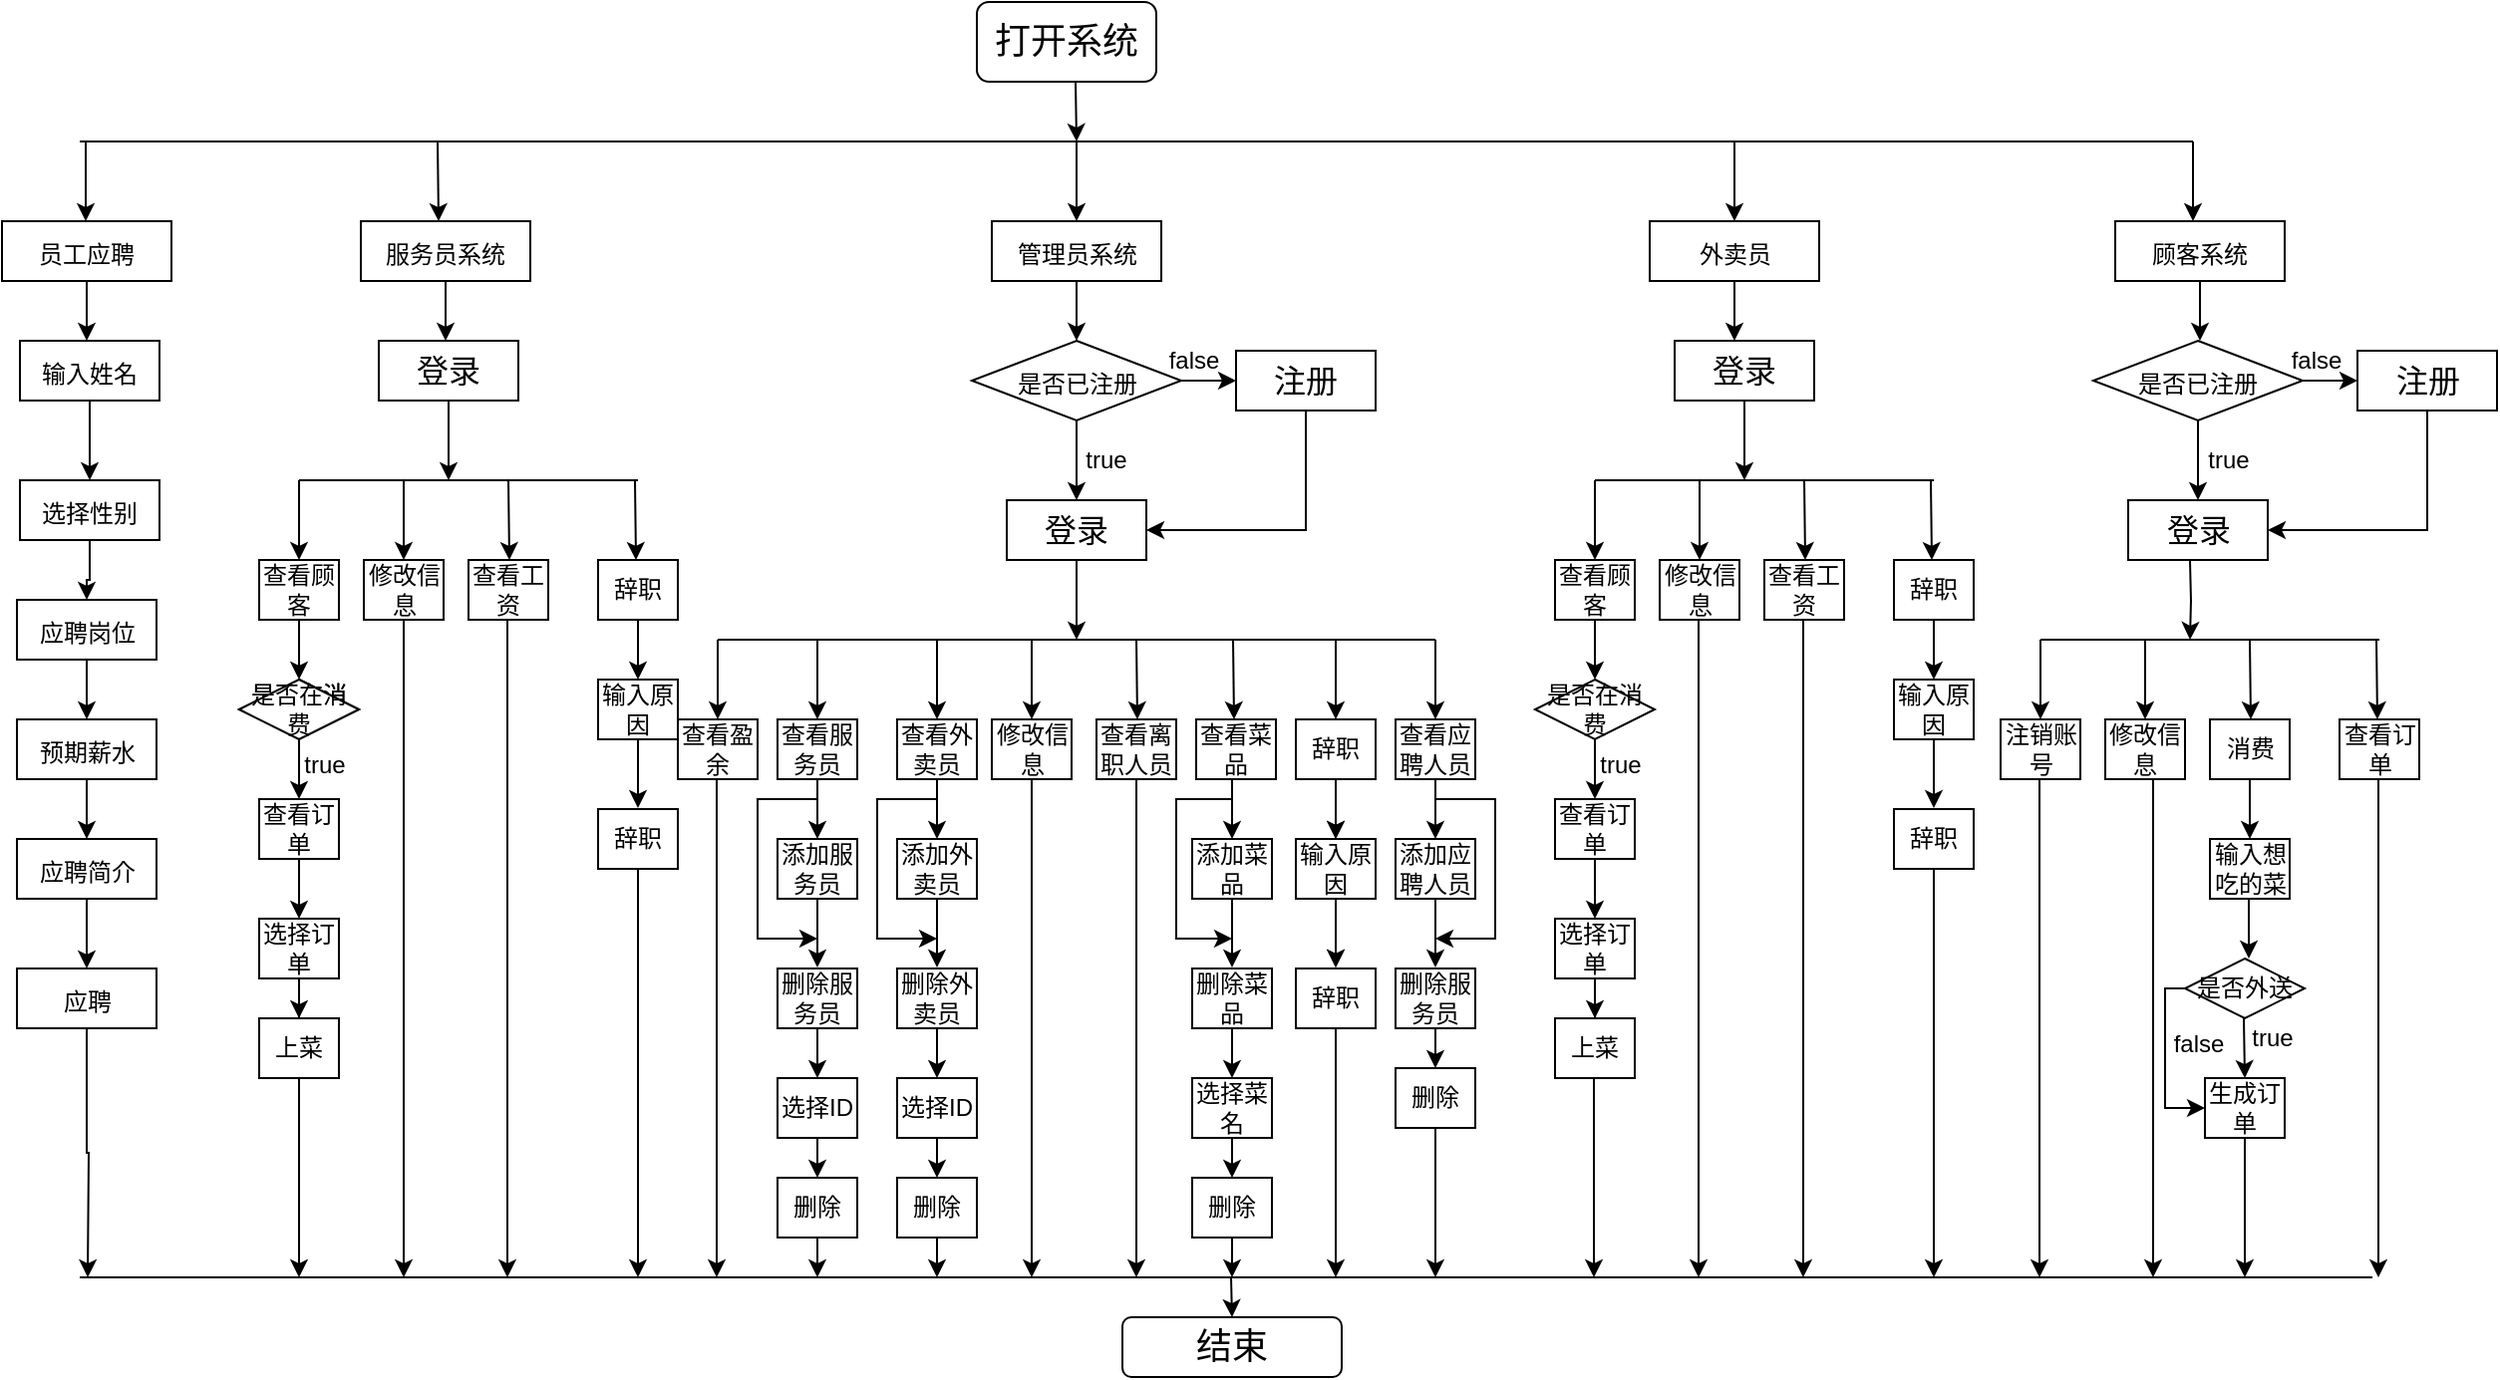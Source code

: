 <mxfile version="16.5.1" type="device"><diagram id="A-Lbf__ueFNdGzObaiPe" name="第 1 页"><mxGraphModel dx="1282" dy="649" grid="1" gridSize="10" guides="1" tooltips="1" connect="1" arrows="1" fold="1" page="1" pageScale="1" pageWidth="827" pageHeight="1169" math="0" shadow="0"><root><mxCell id="0"/><mxCell id="1" parent="0"/><mxCell id="r5AOaJcyLLtULPYeVr8f-23" value="" style="edgeStyle=orthogonalEdgeStyle;rounded=0;orthogonalLoop=1;jettySize=auto;html=1;fontSize=18;strokeColor=#000000;" edge="1" parent="1"><mxGeometry relative="1" as="geometry"><mxPoint x="619.5" y="40" as="sourcePoint"/><mxPoint x="620" y="90" as="targetPoint"/><Array as="points"><mxPoint x="620" y="60"/><mxPoint x="620" y="60"/></Array></mxGeometry></mxCell><mxCell id="r5AOaJcyLLtULPYeVr8f-24" value="打开系统" style="rounded=1;whiteSpace=wrap;html=1;fontSize=18;" vertex="1" parent="1"><mxGeometry x="570" y="20" width="90" height="40" as="geometry"/></mxCell><mxCell id="r5AOaJcyLLtULPYeVr8f-25" value="" style="endArrow=none;html=1;rounded=0;fontSize=18;strokeColor=#000000;" edge="1" parent="1"><mxGeometry width="50" height="50" relative="1" as="geometry"><mxPoint x="120" y="90" as="sourcePoint"/><mxPoint x="1180" y="90" as="targetPoint"/></mxGeometry></mxCell><mxCell id="r5AOaJcyLLtULPYeVr8f-26" value="" style="endArrow=classic;html=1;rounded=0;fontSize=18;strokeColor=#000000;" edge="1" parent="1"><mxGeometry width="50" height="50" relative="1" as="geometry"><mxPoint x="123" y="90" as="sourcePoint"/><mxPoint x="123" y="130" as="targetPoint"/></mxGeometry></mxCell><mxCell id="r5AOaJcyLLtULPYeVr8f-27" value="" style="endArrow=classic;html=1;rounded=0;fontSize=18;strokeColor=#000000;" edge="1" parent="1"><mxGeometry width="50" height="50" relative="1" as="geometry"><mxPoint x="299.5" y="90" as="sourcePoint"/><mxPoint x="300" y="130" as="targetPoint"/></mxGeometry></mxCell><mxCell id="r5AOaJcyLLtULPYeVr8f-28" value="" style="endArrow=classic;html=1;rounded=0;fontSize=18;strokeColor=#000000;" edge="1" parent="1"><mxGeometry width="50" height="50" relative="1" as="geometry"><mxPoint x="620" y="90" as="sourcePoint"/><mxPoint x="620" y="130" as="targetPoint"/></mxGeometry></mxCell><mxCell id="r5AOaJcyLLtULPYeVr8f-29" value="" style="endArrow=classic;html=1;rounded=0;fontSize=18;strokeColor=#000000;" edge="1" parent="1"><mxGeometry width="50" height="50" relative="1" as="geometry"><mxPoint x="950" y="90" as="sourcePoint"/><mxPoint x="950" y="130" as="targetPoint"/></mxGeometry></mxCell><mxCell id="r5AOaJcyLLtULPYeVr8f-30" value="" style="endArrow=classic;html=1;rounded=0;fontSize=18;strokeColor=#000000;" edge="1" parent="1"><mxGeometry width="50" height="50" relative="1" as="geometry"><mxPoint x="1180" y="90" as="sourcePoint"/><mxPoint x="1180" y="130" as="targetPoint"/><Array as="points"><mxPoint x="1180" y="100"/></Array></mxGeometry></mxCell><mxCell id="r5AOaJcyLLtULPYeVr8f-36" value="" style="edgeStyle=orthogonalEdgeStyle;rounded=0;orthogonalLoop=1;jettySize=auto;html=1;fontSize=12;strokeColor=#000000;" edge="1" parent="1" source="r5AOaJcyLLtULPYeVr8f-32" target="r5AOaJcyLLtULPYeVr8f-35"><mxGeometry relative="1" as="geometry"/></mxCell><mxCell id="r5AOaJcyLLtULPYeVr8f-42" value="" style="edgeStyle=orthogonalEdgeStyle;rounded=0;orthogonalLoop=1;jettySize=auto;html=1;fontSize=12;strokeColor=#000000;" edge="1" parent="1" source="r5AOaJcyLLtULPYeVr8f-32" target="r5AOaJcyLLtULPYeVr8f-41"><mxGeometry relative="1" as="geometry"/></mxCell><mxCell id="r5AOaJcyLLtULPYeVr8f-32" value="&lt;font style=&quot;font-size: 12px&quot;&gt;是否已注&lt;/font&gt;&lt;font style=&quot;font-size: 12px&quot;&gt;册&lt;/font&gt;" style="rhombus;whiteSpace=wrap;html=1;fontSize=18;" vertex="1" parent="1"><mxGeometry x="567.5" y="190" width="105" height="40" as="geometry"/></mxCell><mxCell id="r5AOaJcyLLtULPYeVr8f-34" value="" style="edgeStyle=orthogonalEdgeStyle;rounded=0;orthogonalLoop=1;jettySize=auto;html=1;fontSize=12;strokeColor=#000000;" edge="1" parent="1" source="r5AOaJcyLLtULPYeVr8f-33" target="r5AOaJcyLLtULPYeVr8f-32"><mxGeometry relative="1" as="geometry"/></mxCell><mxCell id="r5AOaJcyLLtULPYeVr8f-33" value="&lt;font style=&quot;font-size: 12px&quot;&gt;管理员系统&lt;/font&gt;" style="rounded=0;whiteSpace=wrap;html=1;fontSize=18;" vertex="1" parent="1"><mxGeometry x="577.5" y="130" width="85" height="30" as="geometry"/></mxCell><mxCell id="r5AOaJcyLLtULPYeVr8f-49" value="" style="edgeStyle=orthogonalEdgeStyle;rounded=0;orthogonalLoop=1;jettySize=auto;html=1;fontSize=12;strokeColor=#000000;" edge="1" parent="1" source="r5AOaJcyLLtULPYeVr8f-35"><mxGeometry relative="1" as="geometry"><mxPoint x="620" y="340" as="targetPoint"/></mxGeometry></mxCell><mxCell id="r5AOaJcyLLtULPYeVr8f-35" value="&lt;font size=&quot;3&quot;&gt;登录&lt;/font&gt;" style="whiteSpace=wrap;html=1;fontSize=18;" vertex="1" parent="1"><mxGeometry x="585" y="270" width="70" height="30" as="geometry"/></mxCell><mxCell id="r5AOaJcyLLtULPYeVr8f-39" value="true" style="text;html=1;strokeColor=none;fillColor=none;align=center;verticalAlign=middle;whiteSpace=wrap;rounded=0;fontSize=12;" vertex="1" parent="1"><mxGeometry x="615" y="240" width="40" height="20" as="geometry"/></mxCell><mxCell id="r5AOaJcyLLtULPYeVr8f-46" value="" style="edgeStyle=orthogonalEdgeStyle;rounded=0;orthogonalLoop=1;jettySize=auto;html=1;fontSize=12;strokeColor=#000000;entryX=1;entryY=0.5;entryDx=0;entryDy=0;" edge="1" parent="1" source="r5AOaJcyLLtULPYeVr8f-41" target="r5AOaJcyLLtULPYeVr8f-35"><mxGeometry relative="1" as="geometry"><mxPoint x="735" y="305" as="targetPoint"/><Array as="points"><mxPoint x="735" y="285"/></Array></mxGeometry></mxCell><mxCell id="r5AOaJcyLLtULPYeVr8f-41" value="&lt;font size=&quot;3&quot;&gt;注册&lt;/font&gt;" style="whiteSpace=wrap;html=1;fontSize=18;" vertex="1" parent="1"><mxGeometry x="700" y="195" width="70" height="30" as="geometry"/></mxCell><mxCell id="r5AOaJcyLLtULPYeVr8f-47" value="false" style="text;html=1;strokeColor=none;fillColor=none;align=center;verticalAlign=middle;whiteSpace=wrap;rounded=0;fontSize=12;" vertex="1" parent="1"><mxGeometry x="658" y="190" width="42" height="20" as="geometry"/></mxCell><mxCell id="r5AOaJcyLLtULPYeVr8f-50" value="" style="endArrow=none;html=1;rounded=0;fontSize=12;strokeColor=#000000;" edge="1" parent="1"><mxGeometry width="50" height="50" relative="1" as="geometry"><mxPoint x="440" y="340" as="sourcePoint"/><mxPoint x="800" y="340" as="targetPoint"/></mxGeometry></mxCell><mxCell id="r5AOaJcyLLtULPYeVr8f-51" value="" style="endArrow=classic;html=1;rounded=0;fontSize=12;strokeColor=#000000;" edge="1" parent="1"><mxGeometry width="50" height="50" relative="1" as="geometry"><mxPoint x="440" y="340" as="sourcePoint"/><mxPoint x="440" y="380" as="targetPoint"/></mxGeometry></mxCell><mxCell id="r5AOaJcyLLtULPYeVr8f-52" value="" style="endArrow=classic;html=1;rounded=0;fontSize=12;strokeColor=#000000;" edge="1" parent="1"><mxGeometry width="50" height="50" relative="1" as="geometry"><mxPoint x="490" y="340" as="sourcePoint"/><mxPoint x="490" y="380" as="targetPoint"/></mxGeometry></mxCell><mxCell id="r5AOaJcyLLtULPYeVr8f-53" value="" style="endArrow=classic;html=1;rounded=0;fontSize=12;strokeColor=#000000;" edge="1" parent="1"><mxGeometry width="50" height="50" relative="1" as="geometry"><mxPoint x="550" y="340" as="sourcePoint"/><mxPoint x="550" y="380" as="targetPoint"/></mxGeometry></mxCell><mxCell id="r5AOaJcyLLtULPYeVr8f-54" value="" style="endArrow=classic;html=1;rounded=0;fontSize=12;strokeColor=#000000;" edge="1" parent="1"><mxGeometry width="50" height="50" relative="1" as="geometry"><mxPoint x="597.5" y="340" as="sourcePoint"/><mxPoint x="597.5" y="380" as="targetPoint"/></mxGeometry></mxCell><mxCell id="r5AOaJcyLLtULPYeVr8f-55" value="" style="endArrow=classic;html=1;rounded=0;fontSize=12;strokeColor=#000000;" edge="1" parent="1"><mxGeometry width="50" height="50" relative="1" as="geometry"><mxPoint x="650" y="340" as="sourcePoint"/><mxPoint x="650.5" y="380" as="targetPoint"/></mxGeometry></mxCell><mxCell id="r5AOaJcyLLtULPYeVr8f-56" value="" style="endArrow=classic;html=1;rounded=0;fontSize=12;strokeColor=#000000;" edge="1" parent="1"><mxGeometry width="50" height="50" relative="1" as="geometry"><mxPoint x="698.5" y="340" as="sourcePoint"/><mxPoint x="699" y="380" as="targetPoint"/></mxGeometry></mxCell><mxCell id="r5AOaJcyLLtULPYeVr8f-57" value="" style="endArrow=classic;html=1;rounded=0;fontSize=12;strokeColor=#000000;" edge="1" parent="1"><mxGeometry width="50" height="50" relative="1" as="geometry"><mxPoint x="800" y="340" as="sourcePoint"/><mxPoint x="800" y="380" as="targetPoint"/></mxGeometry></mxCell><mxCell id="r5AOaJcyLLtULPYeVr8f-60" value="" style="endArrow=classic;html=1;rounded=0;fontSize=12;strokeColor=#000000;" edge="1" parent="1"><mxGeometry width="50" height="50" relative="1" as="geometry"><mxPoint x="750" y="340" as="sourcePoint"/><mxPoint x="750" y="380" as="targetPoint"/></mxGeometry></mxCell><mxCell id="r5AOaJcyLLtULPYeVr8f-70" value="" style="edgeStyle=orthogonalEdgeStyle;rounded=0;orthogonalLoop=1;jettySize=auto;html=1;fontSize=12;strokeColor=#000000;" edge="1" parent="1"><mxGeometry relative="1" as="geometry"><mxPoint x="490" y="410" as="sourcePoint"/><mxPoint x="490" y="440" as="targetPoint"/></mxGeometry></mxCell><mxCell id="r5AOaJcyLLtULPYeVr8f-67" value="查看应聘人员" style="rounded=1;whiteSpace=wrap;html=1;fontSize=12;arcSize=0;" vertex="1" parent="1"><mxGeometry x="780" y="380" width="40" height="30" as="geometry"/></mxCell><mxCell id="r5AOaJcyLLtULPYeVr8f-73" value="" style="edgeStyle=orthogonalEdgeStyle;rounded=0;orthogonalLoop=1;jettySize=auto;html=1;fontSize=12;strokeColor=#000000;" edge="1" parent="1"><mxGeometry relative="1" as="geometry"><mxPoint x="490" y="470" as="sourcePoint"/><mxPoint x="490" y="504.5" as="targetPoint"/></mxGeometry></mxCell><mxCell id="r5AOaJcyLLtULPYeVr8f-75" value="" style="edgeStyle=orthogonalEdgeStyle;rounded=0;orthogonalLoop=1;jettySize=auto;html=1;fontSize=12;strokeColor=#000000;" edge="1" parent="1"><mxGeometry relative="1" as="geometry"><mxPoint x="490" y="420" as="sourcePoint"/><mxPoint x="490" y="490" as="targetPoint"/><Array as="points"><mxPoint x="460" y="420"/><mxPoint x="460" y="490"/></Array></mxGeometry></mxCell><mxCell id="r5AOaJcyLLtULPYeVr8f-77" value="" style="edgeStyle=orthogonalEdgeStyle;rounded=0;orthogonalLoop=1;jettySize=auto;html=1;fontSize=12;strokeColor=#000000;" edge="1" parent="1"><mxGeometry relative="1" as="geometry"><mxPoint x="490" y="534.5" as="sourcePoint"/><mxPoint x="490" y="560" as="targetPoint"/></mxGeometry></mxCell><mxCell id="r5AOaJcyLLtULPYeVr8f-79" value="" style="edgeStyle=orthogonalEdgeStyle;rounded=0;orthogonalLoop=1;jettySize=auto;html=1;fontSize=12;strokeColor=#000000;" edge="1" parent="1"><mxGeometry relative="1" as="geometry"><mxPoint x="490" y="590" as="sourcePoint"/><mxPoint x="490" y="610" as="targetPoint"/></mxGeometry></mxCell><mxCell id="r5AOaJcyLLtULPYeVr8f-81" value="辞职" style="rounded=1;whiteSpace=wrap;html=1;fontSize=12;arcSize=0;" vertex="1" parent="1"><mxGeometry x="730" y="380" width="40" height="30" as="geometry"/></mxCell><mxCell id="r5AOaJcyLLtULPYeVr8f-82" value="查看菜品" style="rounded=1;whiteSpace=wrap;html=1;fontSize=12;arcSize=0;" vertex="1" parent="1"><mxGeometry x="680" y="380" width="40" height="30" as="geometry"/></mxCell><mxCell id="r5AOaJcyLLtULPYeVr8f-83" value="查看离职人员" style="rounded=1;whiteSpace=wrap;html=1;fontSize=12;arcSize=0;" vertex="1" parent="1"><mxGeometry x="630" y="380" width="40" height="30" as="geometry"/></mxCell><mxCell id="r5AOaJcyLLtULPYeVr8f-373" value="" style="edgeStyle=orthogonalEdgeStyle;rounded=0;orthogonalLoop=1;jettySize=auto;html=1;fontSize=12;strokeColor=#000000;" edge="1" parent="1" source="r5AOaJcyLLtULPYeVr8f-84"><mxGeometry relative="1" as="geometry"><mxPoint x="597.5" y="660" as="targetPoint"/></mxGeometry></mxCell><mxCell id="r5AOaJcyLLtULPYeVr8f-84" value="修改信息" style="rounded=1;whiteSpace=wrap;html=1;fontSize=12;arcSize=0;" vertex="1" parent="1"><mxGeometry x="577.5" y="380" width="40" height="30" as="geometry"/></mxCell><mxCell id="r5AOaJcyLLtULPYeVr8f-85" value="查看外卖员" style="rounded=1;whiteSpace=wrap;html=1;fontSize=12;arcSize=0;" vertex="1" parent="1"><mxGeometry x="530" y="380" width="40" height="30" as="geometry"/></mxCell><mxCell id="r5AOaJcyLLtULPYeVr8f-86" value="查看服务员" style="rounded=1;whiteSpace=wrap;html=1;fontSize=12;arcSize=0;" vertex="1" parent="1"><mxGeometry x="470" y="380" width="40" height="30" as="geometry"/></mxCell><mxCell id="r5AOaJcyLLtULPYeVr8f-87" value="查看盈余" style="rounded=1;whiteSpace=wrap;html=1;fontSize=12;arcSize=0;" vertex="1" parent="1"><mxGeometry x="420" y="380" width="40" height="30" as="geometry"/></mxCell><mxCell id="r5AOaJcyLLtULPYeVr8f-88" value="添加服务员" style="rounded=1;whiteSpace=wrap;html=1;fontSize=12;arcSize=0;" vertex="1" parent="1"><mxGeometry x="470" y="440" width="40" height="30" as="geometry"/></mxCell><mxCell id="r5AOaJcyLLtULPYeVr8f-89" value="删除服务员" style="rounded=1;whiteSpace=wrap;html=1;fontSize=12;arcSize=0;" vertex="1" parent="1"><mxGeometry x="470" y="505" width="40" height="30" as="geometry"/></mxCell><mxCell id="r5AOaJcyLLtULPYeVr8f-90" value="选择ID" style="rounded=1;whiteSpace=wrap;html=1;fontSize=12;arcSize=0;" vertex="1" parent="1"><mxGeometry x="470" y="560" width="40" height="30" as="geometry"/></mxCell><mxCell id="r5AOaJcyLLtULPYeVr8f-366" value="" style="edgeStyle=orthogonalEdgeStyle;rounded=0;orthogonalLoop=1;jettySize=auto;html=1;fontSize=12;strokeColor=#000000;" edge="1" parent="1" source="r5AOaJcyLLtULPYeVr8f-91"><mxGeometry relative="1" as="geometry"><mxPoint x="490" y="660" as="targetPoint"/></mxGeometry></mxCell><mxCell id="r5AOaJcyLLtULPYeVr8f-91" value="删除" style="rounded=1;whiteSpace=wrap;html=1;fontSize=12;arcSize=0;" vertex="1" parent="1"><mxGeometry x="470" y="610" width="40" height="30" as="geometry"/></mxCell><mxCell id="r5AOaJcyLLtULPYeVr8f-101" value="" style="edgeStyle=orthogonalEdgeStyle;rounded=0;orthogonalLoop=1;jettySize=auto;html=1;fontSize=12;strokeColor=#000000;" edge="1" parent="1" source="r5AOaJcyLLtULPYeVr8f-85"><mxGeometry relative="1" as="geometry"><mxPoint x="550" y="410" as="sourcePoint"/><mxPoint x="550" y="440" as="targetPoint"/></mxGeometry></mxCell><mxCell id="r5AOaJcyLLtULPYeVr8f-102" value="" style="edgeStyle=orthogonalEdgeStyle;rounded=0;orthogonalLoop=1;jettySize=auto;html=1;fontSize=12;strokeColor=#000000;" edge="1" parent="1"><mxGeometry relative="1" as="geometry"><mxPoint x="550" y="470" as="sourcePoint"/><mxPoint x="550" y="504.5" as="targetPoint"/></mxGeometry></mxCell><mxCell id="r5AOaJcyLLtULPYeVr8f-103" value="" style="edgeStyle=orthogonalEdgeStyle;rounded=0;orthogonalLoop=1;jettySize=auto;html=1;fontSize=12;strokeColor=#000000;" edge="1" parent="1"><mxGeometry relative="1" as="geometry"><mxPoint x="550" y="420" as="sourcePoint"/><mxPoint x="550" y="490" as="targetPoint"/><Array as="points"><mxPoint x="520" y="420"/><mxPoint x="520" y="490"/></Array></mxGeometry></mxCell><mxCell id="r5AOaJcyLLtULPYeVr8f-104" value="" style="edgeStyle=orthogonalEdgeStyle;rounded=0;orthogonalLoop=1;jettySize=auto;html=1;fontSize=12;strokeColor=#000000;" edge="1" parent="1"><mxGeometry relative="1" as="geometry"><mxPoint x="550" y="534.5" as="sourcePoint"/><mxPoint x="550" y="560" as="targetPoint"/></mxGeometry></mxCell><mxCell id="r5AOaJcyLLtULPYeVr8f-105" value="" style="edgeStyle=orthogonalEdgeStyle;rounded=0;orthogonalLoop=1;jettySize=auto;html=1;fontSize=12;strokeColor=#000000;" edge="1" parent="1"><mxGeometry relative="1" as="geometry"><mxPoint x="550" y="590" as="sourcePoint"/><mxPoint x="550" y="610" as="targetPoint"/></mxGeometry></mxCell><mxCell id="r5AOaJcyLLtULPYeVr8f-106" value="添加外卖员" style="rounded=1;whiteSpace=wrap;html=1;fontSize=12;arcSize=0;" vertex="1" parent="1"><mxGeometry x="530" y="440" width="40" height="30" as="geometry"/></mxCell><mxCell id="r5AOaJcyLLtULPYeVr8f-107" value="删除外卖员" style="rounded=1;whiteSpace=wrap;html=1;fontSize=12;arcSize=0;" vertex="1" parent="1"><mxGeometry x="530" y="505" width="40" height="30" as="geometry"/></mxCell><mxCell id="r5AOaJcyLLtULPYeVr8f-108" value="选择ID" style="rounded=1;whiteSpace=wrap;html=1;fontSize=12;arcSize=0;" vertex="1" parent="1"><mxGeometry x="530" y="560" width="40" height="30" as="geometry"/></mxCell><mxCell id="r5AOaJcyLLtULPYeVr8f-368" value="" style="edgeStyle=orthogonalEdgeStyle;rounded=0;orthogonalLoop=1;jettySize=auto;html=1;fontSize=12;strokeColor=#000000;" edge="1" parent="1" source="r5AOaJcyLLtULPYeVr8f-109"><mxGeometry relative="1" as="geometry"><mxPoint x="550" y="660" as="targetPoint"/></mxGeometry></mxCell><mxCell id="r5AOaJcyLLtULPYeVr8f-109" value="删除" style="rounded=1;whiteSpace=wrap;html=1;fontSize=12;arcSize=0;" vertex="1" parent="1"><mxGeometry x="530" y="610" width="40" height="30" as="geometry"/></mxCell><mxCell id="r5AOaJcyLLtULPYeVr8f-110" value="" style="edgeStyle=orthogonalEdgeStyle;rounded=0;orthogonalLoop=1;jettySize=auto;html=1;fontSize=12;strokeColor=#000000;" edge="1" parent="1"><mxGeometry relative="1" as="geometry"><mxPoint x="698" y="410" as="sourcePoint"/><mxPoint x="698" y="440" as="targetPoint"/></mxGeometry></mxCell><mxCell id="r5AOaJcyLLtULPYeVr8f-111" value="" style="edgeStyle=orthogonalEdgeStyle;rounded=0;orthogonalLoop=1;jettySize=auto;html=1;fontSize=12;strokeColor=#000000;" edge="1" parent="1"><mxGeometry relative="1" as="geometry"><mxPoint x="698" y="470" as="sourcePoint"/><mxPoint x="698" y="504.5" as="targetPoint"/></mxGeometry></mxCell><mxCell id="r5AOaJcyLLtULPYeVr8f-112" value="" style="edgeStyle=orthogonalEdgeStyle;rounded=0;orthogonalLoop=1;jettySize=auto;html=1;fontSize=12;strokeColor=#000000;" edge="1" parent="1"><mxGeometry relative="1" as="geometry"><mxPoint x="698" y="420" as="sourcePoint"/><mxPoint x="698" y="490" as="targetPoint"/><Array as="points"><mxPoint x="670" y="420"/><mxPoint x="670" y="490"/></Array></mxGeometry></mxCell><mxCell id="r5AOaJcyLLtULPYeVr8f-113" value="" style="edgeStyle=orthogonalEdgeStyle;rounded=0;orthogonalLoop=1;jettySize=auto;html=1;fontSize=12;strokeColor=#000000;" edge="1" parent="1"><mxGeometry relative="1" as="geometry"><mxPoint x="698" y="534.5" as="sourcePoint"/><mxPoint x="698" y="560" as="targetPoint"/></mxGeometry></mxCell><mxCell id="r5AOaJcyLLtULPYeVr8f-114" value="" style="edgeStyle=orthogonalEdgeStyle;rounded=0;orthogonalLoop=1;jettySize=auto;html=1;fontSize=12;strokeColor=#000000;" edge="1" parent="1"><mxGeometry relative="1" as="geometry"><mxPoint x="698" y="590" as="sourcePoint"/><mxPoint x="698" y="610" as="targetPoint"/></mxGeometry></mxCell><mxCell id="r5AOaJcyLLtULPYeVr8f-115" value="添加菜品" style="rounded=1;whiteSpace=wrap;html=1;fontSize=12;arcSize=0;" vertex="1" parent="1"><mxGeometry x="678" y="440" width="40" height="30" as="geometry"/></mxCell><mxCell id="r5AOaJcyLLtULPYeVr8f-116" value="删除菜品" style="rounded=1;whiteSpace=wrap;html=1;fontSize=12;arcSize=0;" vertex="1" parent="1"><mxGeometry x="678" y="505" width="40" height="30" as="geometry"/></mxCell><mxCell id="r5AOaJcyLLtULPYeVr8f-117" value="选择菜名" style="rounded=1;whiteSpace=wrap;html=1;fontSize=12;arcSize=0;" vertex="1" parent="1"><mxGeometry x="678" y="560" width="40" height="30" as="geometry"/></mxCell><mxCell id="r5AOaJcyLLtULPYeVr8f-370" value="" style="edgeStyle=orthogonalEdgeStyle;rounded=0;orthogonalLoop=1;jettySize=auto;html=1;fontSize=12;strokeColor=#000000;" edge="1" parent="1" source="r5AOaJcyLLtULPYeVr8f-118"><mxGeometry relative="1" as="geometry"><mxPoint x="698" y="660" as="targetPoint"/></mxGeometry></mxCell><mxCell id="r5AOaJcyLLtULPYeVr8f-118" value="删除" style="rounded=1;whiteSpace=wrap;html=1;fontSize=12;arcSize=0;" vertex="1" parent="1"><mxGeometry x="678" y="610" width="40" height="30" as="geometry"/></mxCell><mxCell id="r5AOaJcyLLtULPYeVr8f-119" value="" style="edgeStyle=orthogonalEdgeStyle;rounded=0;orthogonalLoop=1;jettySize=auto;html=1;fontSize=12;strokeColor=#000000;" edge="1" parent="1"><mxGeometry relative="1" as="geometry"><mxPoint x="800" y="410" as="sourcePoint"/><mxPoint x="800" y="440" as="targetPoint"/></mxGeometry></mxCell><mxCell id="r5AOaJcyLLtULPYeVr8f-120" value="" style="edgeStyle=orthogonalEdgeStyle;rounded=0;orthogonalLoop=1;jettySize=auto;html=1;fontSize=12;strokeColor=#000000;" edge="1" parent="1"><mxGeometry relative="1" as="geometry"><mxPoint x="800" y="470" as="sourcePoint"/><mxPoint x="800" y="504.5" as="targetPoint"/></mxGeometry></mxCell><mxCell id="r5AOaJcyLLtULPYeVr8f-121" value="" style="edgeStyle=orthogonalEdgeStyle;rounded=0;orthogonalLoop=1;jettySize=auto;html=1;fontSize=12;strokeColor=#000000;" edge="1" parent="1"><mxGeometry relative="1" as="geometry"><mxPoint x="800" y="420" as="sourcePoint"/><mxPoint x="800" y="490" as="targetPoint"/><Array as="points"><mxPoint x="830" y="420"/><mxPoint x="830" y="490"/></Array></mxGeometry></mxCell><mxCell id="r5AOaJcyLLtULPYeVr8f-123" value="" style="edgeStyle=orthogonalEdgeStyle;rounded=0;orthogonalLoop=1;jettySize=auto;html=1;fontSize=12;strokeColor=#000000;" edge="1" parent="1"><mxGeometry relative="1" as="geometry"><mxPoint x="800" y="535" as="sourcePoint"/><mxPoint x="800" y="555" as="targetPoint"/></mxGeometry></mxCell><mxCell id="r5AOaJcyLLtULPYeVr8f-124" value="添加应聘人员" style="rounded=1;whiteSpace=wrap;html=1;fontSize=12;arcSize=0;" vertex="1" parent="1"><mxGeometry x="780" y="440" width="40" height="30" as="geometry"/></mxCell><mxCell id="r5AOaJcyLLtULPYeVr8f-125" value="删除服务员" style="rounded=1;whiteSpace=wrap;html=1;fontSize=12;arcSize=0;" vertex="1" parent="1"><mxGeometry x="780" y="505" width="40" height="30" as="geometry"/></mxCell><mxCell id="r5AOaJcyLLtULPYeVr8f-384" value="" style="edgeStyle=orthogonalEdgeStyle;rounded=0;orthogonalLoop=1;jettySize=auto;html=1;fontSize=12;strokeColor=#000000;" edge="1" parent="1" source="r5AOaJcyLLtULPYeVr8f-127"><mxGeometry relative="1" as="geometry"><mxPoint x="800" y="660" as="targetPoint"/></mxGeometry></mxCell><mxCell id="r5AOaJcyLLtULPYeVr8f-127" value="删除" style="rounded=1;whiteSpace=wrap;html=1;fontSize=12;arcSize=0;" vertex="1" parent="1"><mxGeometry x="780" y="555" width="40" height="30" as="geometry"/></mxCell><mxCell id="r5AOaJcyLLtULPYeVr8f-138" value="" style="edgeStyle=orthogonalEdgeStyle;rounded=0;orthogonalLoop=1;jettySize=auto;html=1;fontSize=12;strokeColor=#000000;" edge="1" parent="1"><mxGeometry relative="1" as="geometry"><mxPoint x="750" y="410" as="sourcePoint"/><mxPoint x="750" y="440" as="targetPoint"/></mxGeometry></mxCell><mxCell id="r5AOaJcyLLtULPYeVr8f-139" value="" style="edgeStyle=orthogonalEdgeStyle;rounded=0;orthogonalLoop=1;jettySize=auto;html=1;fontSize=12;strokeColor=#000000;" edge="1" parent="1"><mxGeometry relative="1" as="geometry"><mxPoint x="750" y="470" as="sourcePoint"/><mxPoint x="750" y="504.5" as="targetPoint"/></mxGeometry></mxCell><mxCell id="r5AOaJcyLLtULPYeVr8f-142" value="输入原因" style="rounded=1;whiteSpace=wrap;html=1;fontSize=12;arcSize=0;" vertex="1" parent="1"><mxGeometry x="730" y="440" width="40" height="30" as="geometry"/></mxCell><mxCell id="r5AOaJcyLLtULPYeVr8f-144" value="辞职" style="rounded=1;whiteSpace=wrap;html=1;fontSize=12;arcSize=0;" vertex="1" parent="1"><mxGeometry x="730" y="505" width="40" height="30" as="geometry"/></mxCell><mxCell id="r5AOaJcyLLtULPYeVr8f-148" value="" style="edgeStyle=orthogonalEdgeStyle;rounded=0;orthogonalLoop=1;jettySize=auto;html=1;fontSize=12;strokeColor=#000000;" edge="1" parent="1" source="r5AOaJcyLLtULPYeVr8f-149"><mxGeometry relative="1" as="geometry"><mxPoint x="303.5" y="190" as="targetPoint"/></mxGeometry></mxCell><mxCell id="r5AOaJcyLLtULPYeVr8f-149" value="&lt;font style=&quot;font-size: 12px&quot;&gt;服务员系统&lt;/font&gt;" style="rounded=0;whiteSpace=wrap;html=1;fontSize=18;" vertex="1" parent="1"><mxGeometry x="261" y="130" width="85" height="30" as="geometry"/></mxCell><mxCell id="r5AOaJcyLLtULPYeVr8f-150" value="" style="edgeStyle=orthogonalEdgeStyle;rounded=0;orthogonalLoop=1;jettySize=auto;html=1;fontSize=12;strokeColor=#000000;" edge="1" parent="1" source="r5AOaJcyLLtULPYeVr8f-151"><mxGeometry relative="1" as="geometry"><mxPoint x="305" y="260" as="targetPoint"/></mxGeometry></mxCell><mxCell id="r5AOaJcyLLtULPYeVr8f-151" value="&lt;font size=&quot;3&quot;&gt;登录&lt;/font&gt;" style="whiteSpace=wrap;html=1;fontSize=18;" vertex="1" parent="1"><mxGeometry x="270" y="190" width="70" height="30" as="geometry"/></mxCell><mxCell id="r5AOaJcyLLtULPYeVr8f-156" value="" style="endArrow=none;html=1;rounded=0;fontSize=12;strokeColor=#000000;" edge="1" parent="1"><mxGeometry width="50" height="50" relative="1" as="geometry"><mxPoint x="230" y="260" as="sourcePoint"/><mxPoint x="400" y="260" as="targetPoint"/></mxGeometry></mxCell><mxCell id="r5AOaJcyLLtULPYeVr8f-159" value="" style="endArrow=classic;html=1;rounded=0;fontSize=12;strokeColor=#000000;" edge="1" parent="1"><mxGeometry width="50" height="50" relative="1" as="geometry"><mxPoint x="230" y="260" as="sourcePoint"/><mxPoint x="230" y="300" as="targetPoint"/></mxGeometry></mxCell><mxCell id="r5AOaJcyLLtULPYeVr8f-160" value="" style="endArrow=classic;html=1;rounded=0;fontSize=12;strokeColor=#000000;" edge="1" parent="1"><mxGeometry width="50" height="50" relative="1" as="geometry"><mxPoint x="282.5" y="260" as="sourcePoint"/><mxPoint x="282.5" y="300" as="targetPoint"/></mxGeometry></mxCell><mxCell id="r5AOaJcyLLtULPYeVr8f-161" value="" style="endArrow=classic;html=1;rounded=0;fontSize=12;strokeColor=#000000;" edge="1" parent="1"><mxGeometry width="50" height="50" relative="1" as="geometry"><mxPoint x="335" y="260" as="sourcePoint"/><mxPoint x="335.5" y="300" as="targetPoint"/></mxGeometry></mxCell><mxCell id="r5AOaJcyLLtULPYeVr8f-162" value="" style="endArrow=classic;html=1;rounded=0;fontSize=12;strokeColor=#000000;" edge="1" parent="1"><mxGeometry width="50" height="50" relative="1" as="geometry"><mxPoint x="398.5" y="260" as="sourcePoint"/><mxPoint x="399" y="300" as="targetPoint"/></mxGeometry></mxCell><mxCell id="r5AOaJcyLLtULPYeVr8f-173" value="查看工资" style="rounded=1;whiteSpace=wrap;html=1;fontSize=12;arcSize=0;" vertex="1" parent="1"><mxGeometry x="315" y="300" width="40" height="30" as="geometry"/></mxCell><mxCell id="r5AOaJcyLLtULPYeVr8f-358" value="" style="edgeStyle=orthogonalEdgeStyle;rounded=0;orthogonalLoop=1;jettySize=auto;html=1;fontSize=12;strokeColor=#000000;" edge="1" parent="1" source="r5AOaJcyLLtULPYeVr8f-174"><mxGeometry relative="1" as="geometry"><mxPoint x="282.5" y="660" as="targetPoint"/></mxGeometry></mxCell><mxCell id="r5AOaJcyLLtULPYeVr8f-174" value="修改信息" style="rounded=1;whiteSpace=wrap;html=1;fontSize=12;arcSize=0;" vertex="1" parent="1"><mxGeometry x="262.5" y="300" width="40" height="30" as="geometry"/></mxCell><mxCell id="r5AOaJcyLLtULPYeVr8f-175" value="查看顾客" style="rounded=1;whiteSpace=wrap;html=1;fontSize=12;arcSize=0;" vertex="1" parent="1"><mxGeometry x="210" y="300" width="40" height="30" as="geometry"/></mxCell><mxCell id="r5AOaJcyLLtULPYeVr8f-182" value="" style="edgeStyle=orthogonalEdgeStyle;rounded=0;orthogonalLoop=1;jettySize=auto;html=1;fontSize=12;strokeColor=#000000;" edge="1" parent="1" source="r5AOaJcyLLtULPYeVr8f-175"><mxGeometry relative="1" as="geometry"><mxPoint x="230" y="330" as="sourcePoint"/><mxPoint x="230" y="360" as="targetPoint"/></mxGeometry></mxCell><mxCell id="r5AOaJcyLLtULPYeVr8f-213" value="" style="edgeStyle=orthogonalEdgeStyle;rounded=0;orthogonalLoop=1;jettySize=auto;html=1;fontSize=12;strokeColor=#000000;" edge="1" parent="1" source="r5AOaJcyLLtULPYeVr8f-211"><mxGeometry relative="1" as="geometry"><mxPoint x="230" y="420" as="targetPoint"/></mxGeometry></mxCell><mxCell id="r5AOaJcyLLtULPYeVr8f-211" value="是否在消费" style="rhombus;whiteSpace=wrap;html=1;fontSize=12;" vertex="1" parent="1"><mxGeometry x="200" y="360" width="60" height="30" as="geometry"/></mxCell><mxCell id="r5AOaJcyLLtULPYeVr8f-214" value="true" style="text;html=1;strokeColor=none;fillColor=none;align=center;verticalAlign=middle;whiteSpace=wrap;rounded=0;fontSize=12;" vertex="1" parent="1"><mxGeometry x="222.5" y="395" width="40" height="15" as="geometry"/></mxCell><mxCell id="r5AOaJcyLLtULPYeVr8f-217" value="" style="edgeStyle=orthogonalEdgeStyle;rounded=0;orthogonalLoop=1;jettySize=auto;html=1;fontSize=12;strokeColor=#000000;" edge="1" parent="1" source="r5AOaJcyLLtULPYeVr8f-215" target="r5AOaJcyLLtULPYeVr8f-216"><mxGeometry relative="1" as="geometry"/></mxCell><mxCell id="r5AOaJcyLLtULPYeVr8f-215" value="查看订单" style="rounded=1;whiteSpace=wrap;html=1;fontSize=12;arcSize=0;" vertex="1" parent="1"><mxGeometry x="210" y="420" width="40" height="30" as="geometry"/></mxCell><mxCell id="r5AOaJcyLLtULPYeVr8f-219" value="" style="edgeStyle=orthogonalEdgeStyle;rounded=0;orthogonalLoop=1;jettySize=auto;html=1;fontSize=12;strokeColor=#000000;" edge="1" parent="1" source="r5AOaJcyLLtULPYeVr8f-216" target="r5AOaJcyLLtULPYeVr8f-218"><mxGeometry relative="1" as="geometry"/></mxCell><mxCell id="r5AOaJcyLLtULPYeVr8f-216" value="选择订单" style="rounded=1;whiteSpace=wrap;html=1;fontSize=12;arcSize=0;" vertex="1" parent="1"><mxGeometry x="210" y="480" width="40" height="30" as="geometry"/></mxCell><mxCell id="r5AOaJcyLLtULPYeVr8f-352" value="" style="edgeStyle=orthogonalEdgeStyle;rounded=0;orthogonalLoop=1;jettySize=auto;html=1;fontSize=12;strokeColor=#000000;" edge="1" parent="1" source="r5AOaJcyLLtULPYeVr8f-218"><mxGeometry relative="1" as="geometry"><mxPoint x="230" y="660" as="targetPoint"/></mxGeometry></mxCell><mxCell id="r5AOaJcyLLtULPYeVr8f-218" value="上菜" style="rounded=1;whiteSpace=wrap;html=1;fontSize=12;arcSize=0;" vertex="1" parent="1"><mxGeometry x="210" y="530" width="40" height="30" as="geometry"/></mxCell><mxCell id="r5AOaJcyLLtULPYeVr8f-220" value="辞职" style="rounded=1;whiteSpace=wrap;html=1;fontSize=12;arcSize=0;" vertex="1" parent="1"><mxGeometry x="730" y="380" width="40" height="30" as="geometry"/></mxCell><mxCell id="r5AOaJcyLLtULPYeVr8f-221" value="" style="edgeStyle=orthogonalEdgeStyle;rounded=0;orthogonalLoop=1;jettySize=auto;html=1;fontSize=12;strokeColor=#000000;" edge="1" parent="1"><mxGeometry relative="1" as="geometry"><mxPoint x="750" y="410" as="sourcePoint"/><mxPoint x="750" y="440" as="targetPoint"/></mxGeometry></mxCell><mxCell id="r5AOaJcyLLtULPYeVr8f-222" value="" style="edgeStyle=orthogonalEdgeStyle;rounded=0;orthogonalLoop=1;jettySize=auto;html=1;fontSize=12;strokeColor=#000000;" edge="1" parent="1"><mxGeometry relative="1" as="geometry"><mxPoint x="750" y="470" as="sourcePoint"/><mxPoint x="750" y="504.5" as="targetPoint"/></mxGeometry></mxCell><mxCell id="r5AOaJcyLLtULPYeVr8f-223" value="输入原因" style="rounded=1;whiteSpace=wrap;html=1;fontSize=12;arcSize=0;" vertex="1" parent="1"><mxGeometry x="730" y="440" width="40" height="30" as="geometry"/></mxCell><mxCell id="r5AOaJcyLLtULPYeVr8f-382" value="" style="edgeStyle=orthogonalEdgeStyle;rounded=0;orthogonalLoop=1;jettySize=auto;html=1;fontSize=12;strokeColor=#000000;" edge="1" parent="1" source="r5AOaJcyLLtULPYeVr8f-224"><mxGeometry relative="1" as="geometry"><mxPoint x="750" y="660" as="targetPoint"/></mxGeometry></mxCell><mxCell id="r5AOaJcyLLtULPYeVr8f-224" value="辞职" style="rounded=1;whiteSpace=wrap;html=1;fontSize=12;arcSize=0;" vertex="1" parent="1"><mxGeometry x="730" y="505" width="40" height="30" as="geometry"/></mxCell><mxCell id="r5AOaJcyLLtULPYeVr8f-225" value="辞职" style="rounded=1;whiteSpace=wrap;html=1;fontSize=12;arcSize=0;" vertex="1" parent="1"><mxGeometry x="380" y="300" width="40" height="30" as="geometry"/></mxCell><mxCell id="r5AOaJcyLLtULPYeVr8f-226" value="" style="edgeStyle=orthogonalEdgeStyle;rounded=0;orthogonalLoop=1;jettySize=auto;html=1;fontSize=12;strokeColor=#000000;" edge="1" parent="1"><mxGeometry relative="1" as="geometry"><mxPoint x="400" y="330" as="sourcePoint"/><mxPoint x="400" y="360" as="targetPoint"/></mxGeometry></mxCell><mxCell id="r5AOaJcyLLtULPYeVr8f-227" value="" style="edgeStyle=orthogonalEdgeStyle;rounded=0;orthogonalLoop=1;jettySize=auto;html=1;fontSize=12;strokeColor=#000000;" edge="1" parent="1"><mxGeometry relative="1" as="geometry"><mxPoint x="400" y="390" as="sourcePoint"/><mxPoint x="400" y="424.5" as="targetPoint"/></mxGeometry></mxCell><mxCell id="r5AOaJcyLLtULPYeVr8f-228" value="输入原因" style="rounded=1;whiteSpace=wrap;html=1;fontSize=12;arcSize=0;" vertex="1" parent="1"><mxGeometry x="380" y="360" width="40" height="30" as="geometry"/></mxCell><mxCell id="r5AOaJcyLLtULPYeVr8f-364" value="" style="edgeStyle=orthogonalEdgeStyle;rounded=0;orthogonalLoop=1;jettySize=auto;html=1;fontSize=12;strokeColor=#000000;" edge="1" parent="1" source="r5AOaJcyLLtULPYeVr8f-229"><mxGeometry relative="1" as="geometry"><mxPoint x="400" y="660" as="targetPoint"/></mxGeometry></mxCell><mxCell id="r5AOaJcyLLtULPYeVr8f-229" value="辞职" style="rounded=1;whiteSpace=wrap;html=1;fontSize=12;arcSize=0;" vertex="1" parent="1"><mxGeometry x="380" y="425" width="40" height="30" as="geometry"/></mxCell><mxCell id="r5AOaJcyLLtULPYeVr8f-230" value="" style="edgeStyle=orthogonalEdgeStyle;rounded=0;orthogonalLoop=1;jettySize=auto;html=1;fontSize=12;strokeColor=#000000;" edge="1" parent="1" source="r5AOaJcyLLtULPYeVr8f-231"><mxGeometry relative="1" as="geometry"><mxPoint x="950" y="190" as="targetPoint"/></mxGeometry></mxCell><mxCell id="r5AOaJcyLLtULPYeVr8f-231" value="&lt;font style=&quot;font-size: 12px&quot;&gt;外卖员&lt;/font&gt;" style="rounded=0;whiteSpace=wrap;html=1;fontSize=18;" vertex="1" parent="1"><mxGeometry x="907.5" y="130" width="85" height="30" as="geometry"/></mxCell><mxCell id="r5AOaJcyLLtULPYeVr8f-232" value="" style="edgeStyle=orthogonalEdgeStyle;rounded=0;orthogonalLoop=1;jettySize=auto;html=1;fontSize=12;strokeColor=#000000;" edge="1" parent="1" source="r5AOaJcyLLtULPYeVr8f-233"><mxGeometry relative="1" as="geometry"><mxPoint x="955" y="260" as="targetPoint"/></mxGeometry></mxCell><mxCell id="r5AOaJcyLLtULPYeVr8f-233" value="&lt;font size=&quot;3&quot;&gt;登录&lt;/font&gt;" style="whiteSpace=wrap;html=1;fontSize=18;" vertex="1" parent="1"><mxGeometry x="920" y="190" width="70" height="30" as="geometry"/></mxCell><mxCell id="r5AOaJcyLLtULPYeVr8f-234" value="" style="endArrow=none;html=1;rounded=0;fontSize=12;strokeColor=#000000;" edge="1" parent="1"><mxGeometry width="50" height="50" relative="1" as="geometry"><mxPoint x="880" y="260" as="sourcePoint"/><mxPoint x="1050" y="260" as="targetPoint"/></mxGeometry></mxCell><mxCell id="r5AOaJcyLLtULPYeVr8f-235" value="" style="endArrow=classic;html=1;rounded=0;fontSize=12;strokeColor=#000000;" edge="1" parent="1"><mxGeometry width="50" height="50" relative="1" as="geometry"><mxPoint x="880" y="260" as="sourcePoint"/><mxPoint x="880" y="300" as="targetPoint"/></mxGeometry></mxCell><mxCell id="r5AOaJcyLLtULPYeVr8f-236" value="" style="endArrow=classic;html=1;rounded=0;fontSize=12;strokeColor=#000000;" edge="1" parent="1"><mxGeometry width="50" height="50" relative="1" as="geometry"><mxPoint x="932.5" y="260" as="sourcePoint"/><mxPoint x="932.5" y="300" as="targetPoint"/></mxGeometry></mxCell><mxCell id="r5AOaJcyLLtULPYeVr8f-237" value="" style="endArrow=classic;html=1;rounded=0;fontSize=12;strokeColor=#000000;" edge="1" parent="1"><mxGeometry width="50" height="50" relative="1" as="geometry"><mxPoint x="985" y="260" as="sourcePoint"/><mxPoint x="985.5" y="300" as="targetPoint"/></mxGeometry></mxCell><mxCell id="r5AOaJcyLLtULPYeVr8f-238" value="" style="endArrow=classic;html=1;rounded=0;fontSize=12;strokeColor=#000000;" edge="1" parent="1"><mxGeometry width="50" height="50" relative="1" as="geometry"><mxPoint x="1048.5" y="260" as="sourcePoint"/><mxPoint x="1049" y="300" as="targetPoint"/></mxGeometry></mxCell><mxCell id="r5AOaJcyLLtULPYeVr8f-239" value="查看工资" style="rounded=1;whiteSpace=wrap;html=1;fontSize=12;arcSize=0;" vertex="1" parent="1"><mxGeometry x="965" y="300" width="40" height="30" as="geometry"/></mxCell><mxCell id="r5AOaJcyLLtULPYeVr8f-240" value="修改信息" style="rounded=1;whiteSpace=wrap;html=1;fontSize=12;arcSize=0;" vertex="1" parent="1"><mxGeometry x="912.5" y="300" width="40" height="30" as="geometry"/></mxCell><mxCell id="r5AOaJcyLLtULPYeVr8f-241" value="查看顾客" style="rounded=1;whiteSpace=wrap;html=1;fontSize=12;arcSize=0;" vertex="1" parent="1"><mxGeometry x="860" y="300" width="40" height="30" as="geometry"/></mxCell><mxCell id="r5AOaJcyLLtULPYeVr8f-242" value="" style="edgeStyle=orthogonalEdgeStyle;rounded=0;orthogonalLoop=1;jettySize=auto;html=1;fontSize=12;strokeColor=#000000;" edge="1" parent="1" source="r5AOaJcyLLtULPYeVr8f-241"><mxGeometry relative="1" as="geometry"><mxPoint x="880" y="330" as="sourcePoint"/><mxPoint x="880" y="360" as="targetPoint"/></mxGeometry></mxCell><mxCell id="r5AOaJcyLLtULPYeVr8f-243" value="" style="edgeStyle=orthogonalEdgeStyle;rounded=0;orthogonalLoop=1;jettySize=auto;html=1;fontSize=12;strokeColor=#000000;" edge="1" parent="1" source="r5AOaJcyLLtULPYeVr8f-244"><mxGeometry relative="1" as="geometry"><mxPoint x="880" y="420" as="targetPoint"/></mxGeometry></mxCell><mxCell id="r5AOaJcyLLtULPYeVr8f-244" value="是否在消费" style="rhombus;whiteSpace=wrap;html=1;fontSize=12;" vertex="1" parent="1"><mxGeometry x="850" y="360" width="60" height="30" as="geometry"/></mxCell><mxCell id="r5AOaJcyLLtULPYeVr8f-245" value="true" style="text;html=1;strokeColor=none;fillColor=none;align=center;verticalAlign=middle;whiteSpace=wrap;rounded=0;fontSize=12;" vertex="1" parent="1"><mxGeometry x="872.5" y="395" width="40" height="15" as="geometry"/></mxCell><mxCell id="r5AOaJcyLLtULPYeVr8f-246" value="" style="edgeStyle=orthogonalEdgeStyle;rounded=0;orthogonalLoop=1;jettySize=auto;html=1;fontSize=12;strokeColor=#000000;" edge="1" parent="1" source="r5AOaJcyLLtULPYeVr8f-247" target="r5AOaJcyLLtULPYeVr8f-249"><mxGeometry relative="1" as="geometry"/></mxCell><mxCell id="r5AOaJcyLLtULPYeVr8f-247" value="查看订单" style="rounded=1;whiteSpace=wrap;html=1;fontSize=12;arcSize=0;" vertex="1" parent="1"><mxGeometry x="860" y="420" width="40" height="30" as="geometry"/></mxCell><mxCell id="r5AOaJcyLLtULPYeVr8f-248" value="" style="edgeStyle=orthogonalEdgeStyle;rounded=0;orthogonalLoop=1;jettySize=auto;html=1;fontSize=12;strokeColor=#000000;" edge="1" parent="1" source="r5AOaJcyLLtULPYeVr8f-249" target="r5AOaJcyLLtULPYeVr8f-250"><mxGeometry relative="1" as="geometry"/></mxCell><mxCell id="r5AOaJcyLLtULPYeVr8f-249" value="选择订单" style="rounded=1;whiteSpace=wrap;html=1;fontSize=12;arcSize=0;" vertex="1" parent="1"><mxGeometry x="860" y="480" width="40" height="30" as="geometry"/></mxCell><mxCell id="r5AOaJcyLLtULPYeVr8f-250" value="上菜" style="rounded=1;whiteSpace=wrap;html=1;fontSize=12;arcSize=0;" vertex="1" parent="1"><mxGeometry x="860" y="530" width="40" height="30" as="geometry"/></mxCell><mxCell id="r5AOaJcyLLtULPYeVr8f-251" value="辞职" style="rounded=1;whiteSpace=wrap;html=1;fontSize=12;arcSize=0;" vertex="1" parent="1"><mxGeometry x="1030" y="300" width="40" height="30" as="geometry"/></mxCell><mxCell id="r5AOaJcyLLtULPYeVr8f-252" value="" style="edgeStyle=orthogonalEdgeStyle;rounded=0;orthogonalLoop=1;jettySize=auto;html=1;fontSize=12;strokeColor=#000000;" edge="1" parent="1"><mxGeometry relative="1" as="geometry"><mxPoint x="1050" y="330" as="sourcePoint"/><mxPoint x="1050" y="360" as="targetPoint"/></mxGeometry></mxCell><mxCell id="r5AOaJcyLLtULPYeVr8f-253" value="" style="edgeStyle=orthogonalEdgeStyle;rounded=0;orthogonalLoop=1;jettySize=auto;html=1;fontSize=12;strokeColor=#000000;" edge="1" parent="1"><mxGeometry relative="1" as="geometry"><mxPoint x="1050" y="390" as="sourcePoint"/><mxPoint x="1050" y="424.5" as="targetPoint"/></mxGeometry></mxCell><mxCell id="r5AOaJcyLLtULPYeVr8f-254" value="输入原因" style="rounded=1;whiteSpace=wrap;html=1;fontSize=12;arcSize=0;" vertex="1" parent="1"><mxGeometry x="1030" y="360" width="40" height="30" as="geometry"/></mxCell><mxCell id="r5AOaJcyLLtULPYeVr8f-386" value="" style="edgeStyle=orthogonalEdgeStyle;rounded=0;orthogonalLoop=1;jettySize=auto;html=1;fontSize=12;strokeColor=#000000;" edge="1" parent="1" source="r5AOaJcyLLtULPYeVr8f-255"><mxGeometry relative="1" as="geometry"><mxPoint x="1050" y="660" as="targetPoint"/></mxGeometry></mxCell><mxCell id="r5AOaJcyLLtULPYeVr8f-255" value="辞职" style="rounded=1;whiteSpace=wrap;html=1;fontSize=12;arcSize=0;" vertex="1" parent="1"><mxGeometry x="1030" y="425" width="40" height="30" as="geometry"/></mxCell><mxCell id="r5AOaJcyLLtULPYeVr8f-256" value="" style="edgeStyle=orthogonalEdgeStyle;rounded=0;orthogonalLoop=1;jettySize=auto;html=1;fontSize=12;strokeColor=#000000;" edge="1" parent="1" source="r5AOaJcyLLtULPYeVr8f-257"><mxGeometry relative="1" as="geometry"><mxPoint x="1183.5" y="190" as="targetPoint"/></mxGeometry></mxCell><mxCell id="r5AOaJcyLLtULPYeVr8f-257" value="&lt;font style=&quot;font-size: 12px&quot;&gt;顾客系统&lt;/font&gt;" style="rounded=0;whiteSpace=wrap;html=1;fontSize=18;" vertex="1" parent="1"><mxGeometry x="1141" y="130" width="85" height="30" as="geometry"/></mxCell><mxCell id="r5AOaJcyLLtULPYeVr8f-258" value="" style="edgeStyle=orthogonalEdgeStyle;rounded=0;orthogonalLoop=1;jettySize=auto;html=1;fontSize=12;strokeColor=#000000;" edge="1" parent="1"><mxGeometry relative="1" as="geometry"><mxPoint x="1178.5" y="340" as="targetPoint"/><mxPoint x="1178.5" y="300" as="sourcePoint"/></mxGeometry></mxCell><mxCell id="r5AOaJcyLLtULPYeVr8f-260" value="" style="endArrow=none;html=1;rounded=0;fontSize=12;strokeColor=#000000;" edge="1" parent="1"><mxGeometry width="50" height="50" relative="1" as="geometry"><mxPoint x="1103.5" y="340" as="sourcePoint"/><mxPoint x="1273.5" y="340" as="targetPoint"/></mxGeometry></mxCell><mxCell id="r5AOaJcyLLtULPYeVr8f-261" value="" style="endArrow=classic;html=1;rounded=0;fontSize=12;strokeColor=#000000;" edge="1" parent="1"><mxGeometry width="50" height="50" relative="1" as="geometry"><mxPoint x="1103.5" y="340" as="sourcePoint"/><mxPoint x="1103.5" y="380" as="targetPoint"/></mxGeometry></mxCell><mxCell id="r5AOaJcyLLtULPYeVr8f-262" value="" style="endArrow=classic;html=1;rounded=0;fontSize=12;strokeColor=#000000;" edge="1" parent="1"><mxGeometry width="50" height="50" relative="1" as="geometry"><mxPoint x="1156" y="340" as="sourcePoint"/><mxPoint x="1156" y="380" as="targetPoint"/></mxGeometry></mxCell><mxCell id="r5AOaJcyLLtULPYeVr8f-263" value="" style="endArrow=classic;html=1;rounded=0;fontSize=12;strokeColor=#000000;" edge="1" parent="1"><mxGeometry width="50" height="50" relative="1" as="geometry"><mxPoint x="1208.5" y="340" as="sourcePoint"/><mxPoint x="1209" y="380" as="targetPoint"/></mxGeometry></mxCell><mxCell id="r5AOaJcyLLtULPYeVr8f-264" value="" style="endArrow=classic;html=1;rounded=0;fontSize=12;strokeColor=#000000;" edge="1" parent="1"><mxGeometry width="50" height="50" relative="1" as="geometry"><mxPoint x="1272" y="340" as="sourcePoint"/><mxPoint x="1272.5" y="380" as="targetPoint"/></mxGeometry></mxCell><mxCell id="r5AOaJcyLLtULPYeVr8f-292" value="" style="edgeStyle=orthogonalEdgeStyle;rounded=0;orthogonalLoop=1;jettySize=auto;html=1;fontSize=12;strokeColor=#000000;" edge="1" parent="1" source="r5AOaJcyLLtULPYeVr8f-265" target="r5AOaJcyLLtULPYeVr8f-291"><mxGeometry relative="1" as="geometry"/></mxCell><mxCell id="r5AOaJcyLLtULPYeVr8f-265" value="消费" style="rounded=1;whiteSpace=wrap;html=1;fontSize=12;arcSize=0;" vertex="1" parent="1"><mxGeometry x="1188.5" y="380" width="40" height="30" as="geometry"/></mxCell><mxCell id="r5AOaJcyLLtULPYeVr8f-266" value="修改信息" style="rounded=1;whiteSpace=wrap;html=1;fontSize=12;arcSize=0;" vertex="1" parent="1"><mxGeometry x="1136" y="380" width="40" height="30" as="geometry"/></mxCell><mxCell id="r5AOaJcyLLtULPYeVr8f-267" value="注销账号" style="rounded=1;whiteSpace=wrap;html=1;fontSize=12;arcSize=0;" vertex="1" parent="1"><mxGeometry x="1083.5" y="380" width="40" height="30" as="geometry"/></mxCell><mxCell id="r5AOaJcyLLtULPYeVr8f-277" value="查看订单" style="rounded=1;whiteSpace=wrap;html=1;fontSize=12;arcSize=0;" vertex="1" parent="1"><mxGeometry x="1253.5" y="380" width="40" height="30" as="geometry"/></mxCell><mxCell id="r5AOaJcyLLtULPYeVr8f-282" value="" style="edgeStyle=orthogonalEdgeStyle;rounded=0;orthogonalLoop=1;jettySize=auto;html=1;fontSize=12;strokeColor=#000000;" edge="1" parent="1" source="r5AOaJcyLLtULPYeVr8f-284" target="r5AOaJcyLLtULPYeVr8f-285"><mxGeometry relative="1" as="geometry"/></mxCell><mxCell id="r5AOaJcyLLtULPYeVr8f-283" value="" style="edgeStyle=orthogonalEdgeStyle;rounded=0;orthogonalLoop=1;jettySize=auto;html=1;fontSize=12;strokeColor=#000000;" edge="1" parent="1" source="r5AOaJcyLLtULPYeVr8f-284" target="r5AOaJcyLLtULPYeVr8f-288"><mxGeometry relative="1" as="geometry"/></mxCell><mxCell id="r5AOaJcyLLtULPYeVr8f-284" value="&lt;font style=&quot;font-size: 12px&quot;&gt;是否已注&lt;/font&gt;&lt;font style=&quot;font-size: 12px&quot;&gt;册&lt;/font&gt;" style="rhombus;whiteSpace=wrap;html=1;fontSize=18;" vertex="1" parent="1"><mxGeometry x="1130" y="190" width="105" height="40" as="geometry"/></mxCell><mxCell id="r5AOaJcyLLtULPYeVr8f-285" value="&lt;font size=&quot;3&quot;&gt;登录&lt;/font&gt;" style="whiteSpace=wrap;html=1;fontSize=18;" vertex="1" parent="1"><mxGeometry x="1147.5" y="270" width="70" height="30" as="geometry"/></mxCell><mxCell id="r5AOaJcyLLtULPYeVr8f-286" value="true" style="text;html=1;strokeColor=none;fillColor=none;align=center;verticalAlign=middle;whiteSpace=wrap;rounded=0;fontSize=12;" vertex="1" parent="1"><mxGeometry x="1177.5" y="240" width="40" height="20" as="geometry"/></mxCell><mxCell id="r5AOaJcyLLtULPYeVr8f-287" value="" style="edgeStyle=orthogonalEdgeStyle;rounded=0;orthogonalLoop=1;jettySize=auto;html=1;fontSize=12;strokeColor=#000000;entryX=1;entryY=0.5;entryDx=0;entryDy=0;" edge="1" parent="1" source="r5AOaJcyLLtULPYeVr8f-288" target="r5AOaJcyLLtULPYeVr8f-285"><mxGeometry relative="1" as="geometry"><mxPoint x="1297.5" y="305" as="targetPoint"/><Array as="points"><mxPoint x="1297.5" y="285"/></Array></mxGeometry></mxCell><mxCell id="r5AOaJcyLLtULPYeVr8f-288" value="&lt;font size=&quot;3&quot;&gt;注册&lt;/font&gt;" style="whiteSpace=wrap;html=1;fontSize=18;" vertex="1" parent="1"><mxGeometry x="1262.5" y="195" width="70" height="30" as="geometry"/></mxCell><mxCell id="r5AOaJcyLLtULPYeVr8f-289" value="false" style="text;html=1;strokeColor=none;fillColor=none;align=center;verticalAlign=middle;whiteSpace=wrap;rounded=0;fontSize=12;" vertex="1" parent="1"><mxGeometry x="1220.5" y="190" width="42" height="20" as="geometry"/></mxCell><mxCell id="r5AOaJcyLLtULPYeVr8f-291" value="输入想吃的菜" style="rounded=1;whiteSpace=wrap;html=1;fontSize=12;arcSize=0;" vertex="1" parent="1"><mxGeometry x="1188.5" y="440" width="40" height="30" as="geometry"/></mxCell><mxCell id="r5AOaJcyLLtULPYeVr8f-295" value="是否在消费" style="rhombus;whiteSpace=wrap;html=1;fontSize=12;" vertex="1" parent="1"><mxGeometry x="200" y="360" width="60" height="30" as="geometry"/></mxCell><mxCell id="r5AOaJcyLLtULPYeVr8f-310" value="" style="edgeStyle=orthogonalEdgeStyle;rounded=0;orthogonalLoop=1;jettySize=auto;html=1;fontSize=12;strokeColor=#000000;entryX=0;entryY=0.5;entryDx=0;entryDy=0;" edge="1" parent="1" source="r5AOaJcyLLtULPYeVr8f-296" target="r5AOaJcyLLtULPYeVr8f-304"><mxGeometry relative="1" as="geometry"><mxPoint x="1096" y="515" as="targetPoint"/><Array as="points"><mxPoint x="1166" y="515"/><mxPoint x="1166" y="575"/></Array></mxGeometry></mxCell><mxCell id="r5AOaJcyLLtULPYeVr8f-296" value="是否外送" style="rhombus;whiteSpace=wrap;html=1;fontSize=12;" vertex="1" parent="1"><mxGeometry x="1176" y="500" width="60" height="30" as="geometry"/></mxCell><mxCell id="r5AOaJcyLLtULPYeVr8f-388" value="" style="edgeStyle=orthogonalEdgeStyle;rounded=0;orthogonalLoop=1;jettySize=auto;html=1;fontSize=12;strokeColor=#000000;" edge="1" parent="1" source="r5AOaJcyLLtULPYeVr8f-304"><mxGeometry relative="1" as="geometry"><mxPoint x="1206" y="660" as="targetPoint"/></mxGeometry></mxCell><mxCell id="r5AOaJcyLLtULPYeVr8f-304" value="生成订单" style="rounded=1;whiteSpace=wrap;html=1;fontSize=12;arcSize=0;" vertex="1" parent="1"><mxGeometry x="1186" y="560" width="40" height="30" as="geometry"/></mxCell><mxCell id="r5AOaJcyLLtULPYeVr8f-305" value="" style="endArrow=classic;html=1;rounded=0;fontSize=12;strokeColor=#000000;" edge="1" parent="1"><mxGeometry width="50" height="50" relative="1" as="geometry"><mxPoint x="1208" y="470" as="sourcePoint"/><mxPoint x="1208" y="500" as="targetPoint"/></mxGeometry></mxCell><mxCell id="r5AOaJcyLLtULPYeVr8f-307" value="" style="endArrow=classic;html=1;rounded=0;fontSize=12;strokeColor=#000000;" edge="1" parent="1"><mxGeometry width="50" height="50" relative="1" as="geometry"><mxPoint x="1205.5" y="530" as="sourcePoint"/><mxPoint x="1206" y="560" as="targetPoint"/></mxGeometry></mxCell><mxCell id="r5AOaJcyLLtULPYeVr8f-308" value="true" style="text;html=1;strokeColor=none;fillColor=none;align=center;verticalAlign=middle;whiteSpace=wrap;rounded=0;fontSize=12;" vertex="1" parent="1"><mxGeometry x="1205" y="530" width="30" height="20" as="geometry"/></mxCell><mxCell id="r5AOaJcyLLtULPYeVr8f-311" value="false" style="text;html=1;strokeColor=none;fillColor=none;align=center;verticalAlign=middle;whiteSpace=wrap;rounded=0;fontSize=12;" vertex="1" parent="1"><mxGeometry x="1160.5" y="530" width="44" height="25" as="geometry"/></mxCell><mxCell id="r5AOaJcyLLtULPYeVr8f-313" value="" style="edgeStyle=orthogonalEdgeStyle;rounded=0;orthogonalLoop=1;jettySize=auto;html=1;fontSize=12;strokeColor=#000000;" edge="1" parent="1" source="r5AOaJcyLLtULPYeVr8f-314"><mxGeometry relative="1" as="geometry"><mxPoint x="123.5" y="190" as="targetPoint"/></mxGeometry></mxCell><mxCell id="r5AOaJcyLLtULPYeVr8f-314" value="&lt;font style=&quot;font-size: 12px&quot;&gt;员工应聘&lt;/font&gt;" style="rounded=0;whiteSpace=wrap;html=1;fontSize=18;" vertex="1" parent="1"><mxGeometry x="81" y="130" width="85" height="30" as="geometry"/></mxCell><mxCell id="r5AOaJcyLLtULPYeVr8f-315" value="" style="edgeStyle=orthogonalEdgeStyle;rounded=0;orthogonalLoop=1;jettySize=auto;html=1;fontSize=12;strokeColor=#000000;" edge="1" parent="1" source="r5AOaJcyLLtULPYeVr8f-316"><mxGeometry relative="1" as="geometry"><mxPoint x="125" y="260" as="targetPoint"/></mxGeometry></mxCell><mxCell id="r5AOaJcyLLtULPYeVr8f-316" value="&lt;font style=&quot;font-size: 12px&quot;&gt;输入姓名&lt;/font&gt;" style="whiteSpace=wrap;html=1;fontSize=18;" vertex="1" parent="1"><mxGeometry x="90" y="190" width="70" height="30" as="geometry"/></mxCell><mxCell id="r5AOaJcyLLtULPYeVr8f-342" value="" style="edgeStyle=orthogonalEdgeStyle;rounded=0;orthogonalLoop=1;jettySize=auto;html=1;fontSize=12;strokeColor=#000000;" edge="1" parent="1" source="r5AOaJcyLLtULPYeVr8f-340" target="r5AOaJcyLLtULPYeVr8f-341"><mxGeometry relative="1" as="geometry"/></mxCell><mxCell id="r5AOaJcyLLtULPYeVr8f-340" value="&lt;font style=&quot;font-size: 12px&quot;&gt;选择性别&lt;/font&gt;" style="whiteSpace=wrap;html=1;fontSize=18;" vertex="1" parent="1"><mxGeometry x="90" y="260" width="70" height="30" as="geometry"/></mxCell><mxCell id="r5AOaJcyLLtULPYeVr8f-344" value="" style="edgeStyle=orthogonalEdgeStyle;rounded=0;orthogonalLoop=1;jettySize=auto;html=1;fontSize=12;strokeColor=#000000;" edge="1" parent="1" source="r5AOaJcyLLtULPYeVr8f-341" target="r5AOaJcyLLtULPYeVr8f-343"><mxGeometry relative="1" as="geometry"/></mxCell><mxCell id="r5AOaJcyLLtULPYeVr8f-341" value="&lt;font style=&quot;font-size: 12px&quot;&gt;应聘岗位&lt;/font&gt;" style="whiteSpace=wrap;html=1;fontSize=18;" vertex="1" parent="1"><mxGeometry x="88.5" y="320" width="70" height="30" as="geometry"/></mxCell><mxCell id="r5AOaJcyLLtULPYeVr8f-346" value="" style="edgeStyle=orthogonalEdgeStyle;rounded=0;orthogonalLoop=1;jettySize=auto;html=1;fontSize=12;strokeColor=#000000;" edge="1" parent="1" source="r5AOaJcyLLtULPYeVr8f-343" target="r5AOaJcyLLtULPYeVr8f-345"><mxGeometry relative="1" as="geometry"/></mxCell><mxCell id="r5AOaJcyLLtULPYeVr8f-343" value="&lt;font style=&quot;font-size: 12px&quot;&gt;预期薪水&lt;/font&gt;" style="whiteSpace=wrap;html=1;fontSize=18;" vertex="1" parent="1"><mxGeometry x="88.5" y="380" width="70" height="30" as="geometry"/></mxCell><mxCell id="r5AOaJcyLLtULPYeVr8f-348" value="" style="edgeStyle=orthogonalEdgeStyle;rounded=0;orthogonalLoop=1;jettySize=auto;html=1;fontSize=12;strokeColor=#000000;" edge="1" parent="1" source="r5AOaJcyLLtULPYeVr8f-345" target="r5AOaJcyLLtULPYeVr8f-347"><mxGeometry relative="1" as="geometry"/></mxCell><mxCell id="r5AOaJcyLLtULPYeVr8f-345" value="&lt;font style=&quot;font-size: 12px&quot;&gt;应聘简介&lt;/font&gt;" style="whiteSpace=wrap;html=1;fontSize=18;" vertex="1" parent="1"><mxGeometry x="88.5" y="440" width="70" height="30" as="geometry"/></mxCell><mxCell id="r5AOaJcyLLtULPYeVr8f-350" value="" style="edgeStyle=orthogonalEdgeStyle;rounded=0;orthogonalLoop=1;jettySize=auto;html=1;fontSize=12;strokeColor=#000000;" edge="1" parent="1" source="r5AOaJcyLLtULPYeVr8f-347"><mxGeometry relative="1" as="geometry"><mxPoint x="124" y="660" as="targetPoint"/></mxGeometry></mxCell><mxCell id="r5AOaJcyLLtULPYeVr8f-347" value="&lt;font style=&quot;font-size: 12px&quot;&gt;应聘&lt;/font&gt;" style="whiteSpace=wrap;html=1;fontSize=18;" vertex="1" parent="1"><mxGeometry x="88.5" y="505" width="70" height="30" as="geometry"/></mxCell><mxCell id="r5AOaJcyLLtULPYeVr8f-359" value="" style="edgeStyle=orthogonalEdgeStyle;rounded=0;orthogonalLoop=1;jettySize=auto;html=1;fontSize=12;strokeColor=#000000;" edge="1" parent="1"><mxGeometry relative="1" as="geometry"><mxPoint x="334.5" y="330" as="sourcePoint"/><mxPoint x="334.5" y="660" as="targetPoint"/></mxGeometry></mxCell><mxCell id="r5AOaJcyLLtULPYeVr8f-360" value="" style="edgeStyle=orthogonalEdgeStyle;rounded=0;orthogonalLoop=1;jettySize=auto;html=1;fontSize=12;strokeColor=#000000;" edge="1" parent="1"><mxGeometry relative="1" as="geometry"><mxPoint x="984.5" y="330" as="sourcePoint"/><mxPoint x="984.5" y="660" as="targetPoint"/></mxGeometry></mxCell><mxCell id="r5AOaJcyLLtULPYeVr8f-361" value="" style="edgeStyle=orthogonalEdgeStyle;rounded=0;orthogonalLoop=1;jettySize=auto;html=1;fontSize=12;strokeColor=#000000;" edge="1" parent="1"><mxGeometry relative="1" as="geometry"><mxPoint x="932" y="330" as="sourcePoint"/><mxPoint x="932" y="660" as="targetPoint"/></mxGeometry></mxCell><mxCell id="r5AOaJcyLLtULPYeVr8f-362" value="" style="edgeStyle=orthogonalEdgeStyle;rounded=0;orthogonalLoop=1;jettySize=auto;html=1;fontSize=12;strokeColor=#000000;" edge="1" parent="1"><mxGeometry relative="1" as="geometry"><mxPoint x="879.5" y="560" as="sourcePoint"/><mxPoint x="879.5" y="660" as="targetPoint"/></mxGeometry></mxCell><mxCell id="r5AOaJcyLLtULPYeVr8f-375" value="" style="edgeStyle=orthogonalEdgeStyle;rounded=0;orthogonalLoop=1;jettySize=auto;html=1;fontSize=12;strokeColor=#000000;" edge="1" parent="1"><mxGeometry relative="1" as="geometry"><mxPoint x="650" y="410" as="sourcePoint"/><mxPoint x="650" y="660" as="targetPoint"/></mxGeometry></mxCell><mxCell id="r5AOaJcyLLtULPYeVr8f-376" value="" style="edgeStyle=orthogonalEdgeStyle;rounded=0;orthogonalLoop=1;jettySize=auto;html=1;fontSize=12;strokeColor=#000000;" edge="1" parent="1"><mxGeometry relative="1" as="geometry"><mxPoint x="1103" y="410" as="sourcePoint"/><mxPoint x="1103" y="660" as="targetPoint"/></mxGeometry></mxCell><mxCell id="r5AOaJcyLLtULPYeVr8f-377" value="" style="edgeStyle=orthogonalEdgeStyle;rounded=0;orthogonalLoop=1;jettySize=auto;html=1;fontSize=12;strokeColor=#000000;" edge="1" parent="1"><mxGeometry relative="1" as="geometry"><mxPoint x="1273" y="410" as="sourcePoint"/><mxPoint x="1273" y="660" as="targetPoint"/></mxGeometry></mxCell><mxCell id="r5AOaJcyLLtULPYeVr8f-378" value="" style="edgeStyle=orthogonalEdgeStyle;rounded=0;orthogonalLoop=1;jettySize=auto;html=1;fontSize=12;strokeColor=#000000;" edge="1" parent="1"><mxGeometry relative="1" as="geometry"><mxPoint x="1160" y="410" as="sourcePoint"/><mxPoint x="1160" y="660" as="targetPoint"/></mxGeometry></mxCell><mxCell id="r5AOaJcyLLtULPYeVr8f-379" value="" style="edgeStyle=orthogonalEdgeStyle;rounded=0;orthogonalLoop=1;jettySize=auto;html=1;fontSize=12;strokeColor=#000000;" edge="1" parent="1"><mxGeometry relative="1" as="geometry"><mxPoint x="439.5" y="410" as="sourcePoint"/><mxPoint x="439.5" y="660" as="targetPoint"/></mxGeometry></mxCell><mxCell id="r5AOaJcyLLtULPYeVr8f-389" value="" style="endArrow=none;html=1;rounded=0;fontSize=12;strokeColor=#000000;" edge="1" parent="1"><mxGeometry width="50" height="50" relative="1" as="geometry"><mxPoint x="120" y="660" as="sourcePoint"/><mxPoint x="1270" y="660" as="targetPoint"/></mxGeometry></mxCell><mxCell id="r5AOaJcyLLtULPYeVr8f-390" value="" style="endArrow=classic;html=1;rounded=0;fontSize=12;strokeColor=#000000;" edge="1" parent="1"><mxGeometry width="50" height="50" relative="1" as="geometry"><mxPoint x="697.5" y="660" as="sourcePoint"/><mxPoint x="698" y="680" as="targetPoint"/></mxGeometry></mxCell><mxCell id="r5AOaJcyLLtULPYeVr8f-391" value="&lt;font style=&quot;font-size: 18px&quot;&gt;结束&lt;/font&gt;" style="rounded=1;whiteSpace=wrap;html=1;fontSize=12;" vertex="1" parent="1"><mxGeometry x="643" y="680" width="110" height="30" as="geometry"/></mxCell></root></mxGraphModel></diagram></mxfile>